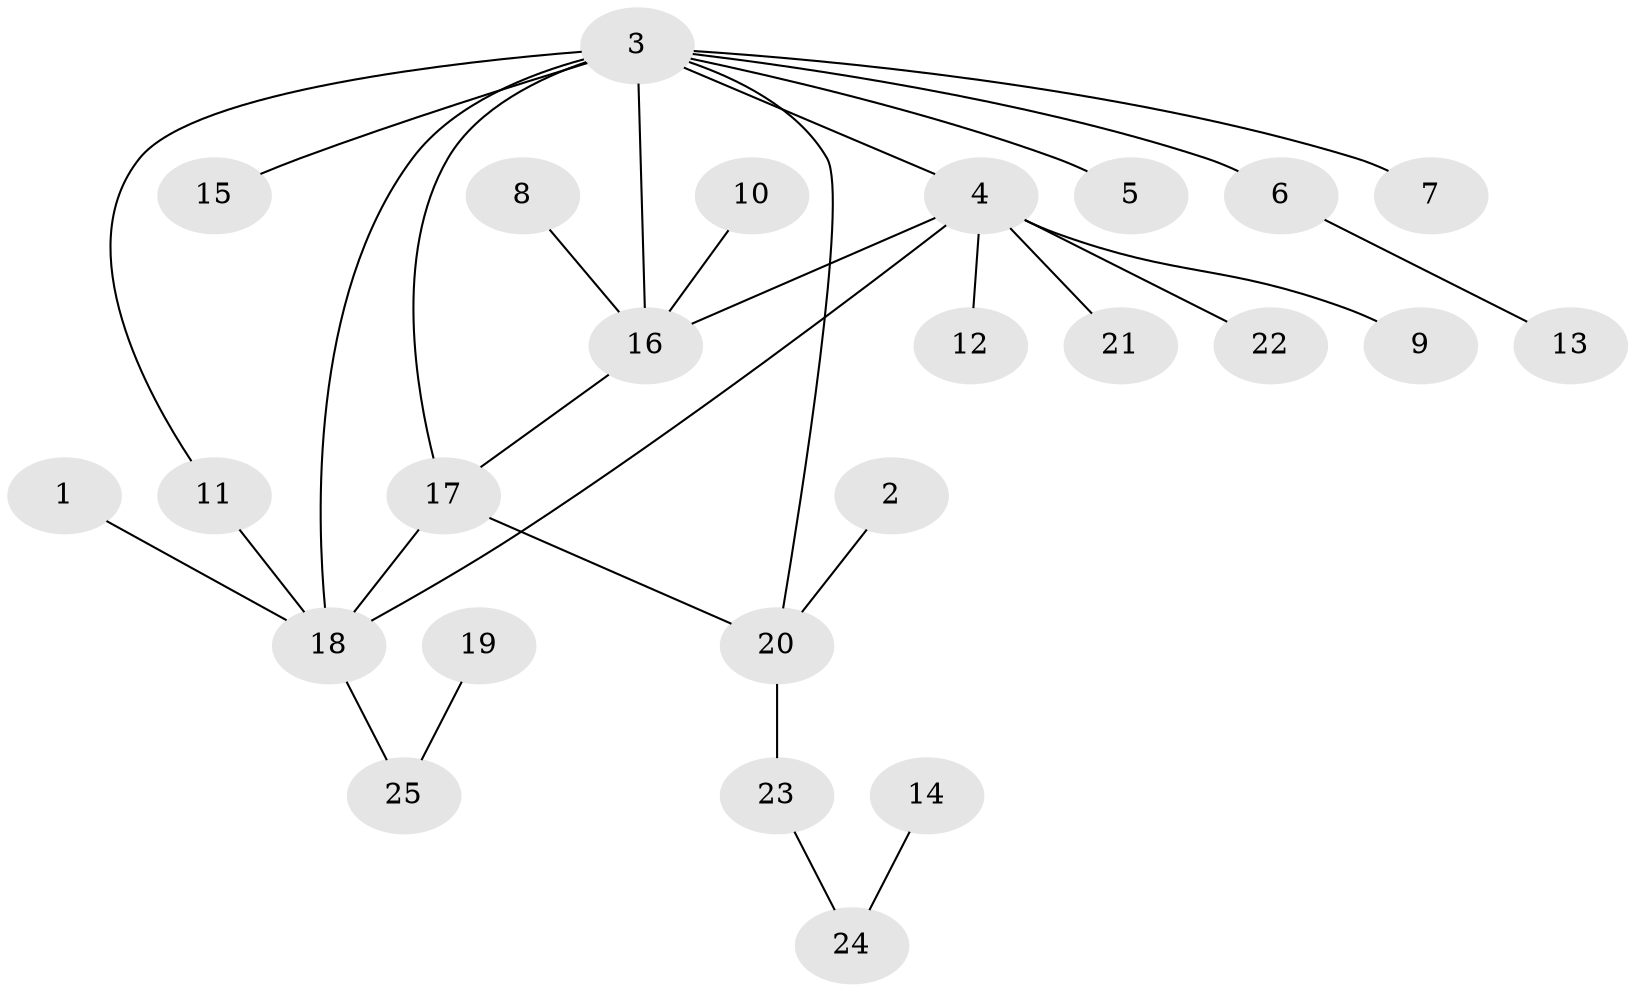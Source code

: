 // original degree distribution, {6: 0.08, 3: 0.12, 7: 0.04, 1: 0.52, 8: 0.02, 2: 0.18, 4: 0.04}
// Generated by graph-tools (version 1.1) at 2025/50/03/09/25 03:50:28]
// undirected, 25 vertices, 30 edges
graph export_dot {
graph [start="1"]
  node [color=gray90,style=filled];
  1;
  2;
  3;
  4;
  5;
  6;
  7;
  8;
  9;
  10;
  11;
  12;
  13;
  14;
  15;
  16;
  17;
  18;
  19;
  20;
  21;
  22;
  23;
  24;
  25;
  1 -- 18 [weight=1.0];
  2 -- 20 [weight=1.0];
  3 -- 4 [weight=1.0];
  3 -- 5 [weight=1.0];
  3 -- 6 [weight=1.0];
  3 -- 7 [weight=1.0];
  3 -- 11 [weight=1.0];
  3 -- 15 [weight=1.0];
  3 -- 16 [weight=1.0];
  3 -- 17 [weight=1.0];
  3 -- 18 [weight=2.0];
  3 -- 20 [weight=1.0];
  4 -- 9 [weight=1.0];
  4 -- 12 [weight=1.0];
  4 -- 16 [weight=2.0];
  4 -- 18 [weight=1.0];
  4 -- 21 [weight=1.0];
  4 -- 22 [weight=1.0];
  6 -- 13 [weight=1.0];
  8 -- 16 [weight=1.0];
  10 -- 16 [weight=1.0];
  11 -- 18 [weight=1.0];
  14 -- 24 [weight=1.0];
  16 -- 17 [weight=1.0];
  17 -- 18 [weight=2.0];
  17 -- 20 [weight=1.0];
  18 -- 25 [weight=1.0];
  19 -- 25 [weight=1.0];
  20 -- 23 [weight=1.0];
  23 -- 24 [weight=1.0];
}
